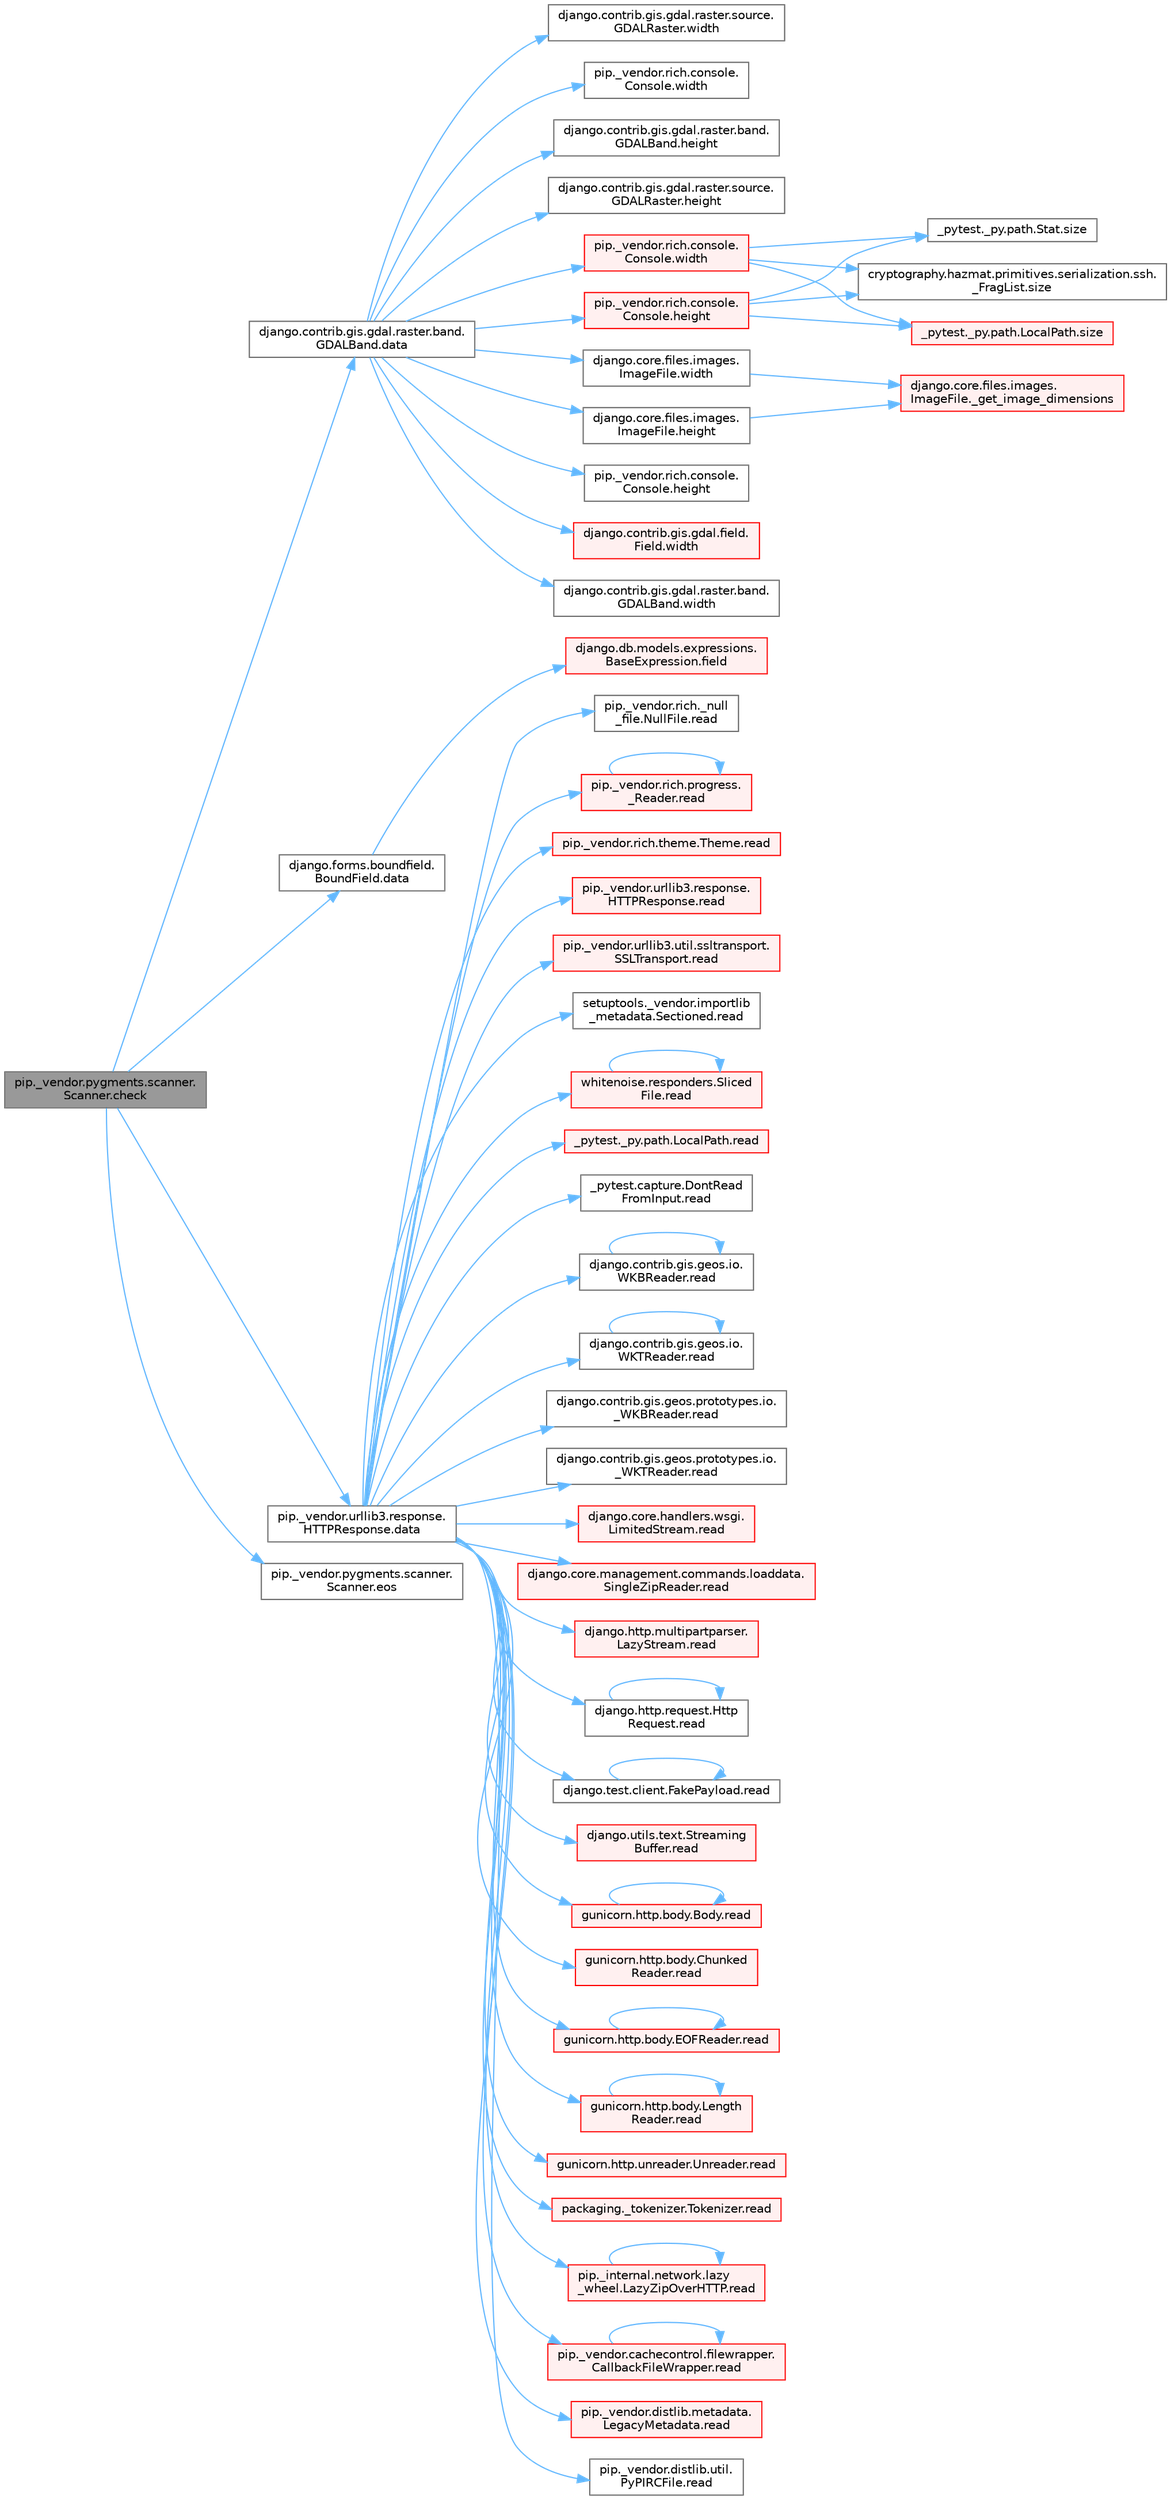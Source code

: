 digraph "pip._vendor.pygments.scanner.Scanner.check"
{
 // LATEX_PDF_SIZE
  bgcolor="transparent";
  edge [fontname=Helvetica,fontsize=10,labelfontname=Helvetica,labelfontsize=10];
  node [fontname=Helvetica,fontsize=10,shape=box,height=0.2,width=0.4];
  rankdir="LR";
  Node1 [id="Node000001",label="pip._vendor.pygments.scanner.\lScanner.check",height=0.2,width=0.4,color="gray40", fillcolor="grey60", style="filled", fontcolor="black",tooltip=" "];
  Node1 -> Node2 [id="edge1_Node000001_Node000002",color="steelblue1",style="solid",tooltip=" "];
  Node2 [id="Node000002",label="django.contrib.gis.gdal.raster.band.\lGDALBand.data",height=0.2,width=0.4,color="grey40", fillcolor="white", style="filled",URL="$classdjango_1_1contrib_1_1gis_1_1gdal_1_1raster_1_1band_1_1_g_d_a_l_band.html#a5d37dc4c4d5a50a21b75460e75f9ee4d",tooltip=" "];
  Node2 -> Node3 [id="edge2_Node000002_Node000003",color="steelblue1",style="solid",tooltip=" "];
  Node3 [id="Node000003",label="django.contrib.gis.gdal.raster.band.\lGDALBand.height",height=0.2,width=0.4,color="grey40", fillcolor="white", style="filled",URL="$classdjango_1_1contrib_1_1gis_1_1gdal_1_1raster_1_1band_1_1_g_d_a_l_band.html#a7bea10d663b16684316ee8a95120ed62",tooltip=" "];
  Node2 -> Node4 [id="edge3_Node000002_Node000004",color="steelblue1",style="solid",tooltip=" "];
  Node4 [id="Node000004",label="django.contrib.gis.gdal.raster.source.\lGDALRaster.height",height=0.2,width=0.4,color="grey40", fillcolor="white", style="filled",URL="$classdjango_1_1contrib_1_1gis_1_1gdal_1_1raster_1_1source_1_1_g_d_a_l_raster.html#a5a893c132270fb65d330a59510a6bff0",tooltip=" "];
  Node2 -> Node5 [id="edge4_Node000002_Node000005",color="steelblue1",style="solid",tooltip=" "];
  Node5 [id="Node000005",label="django.core.files.images.\lImageFile.height",height=0.2,width=0.4,color="grey40", fillcolor="white", style="filled",URL="$classdjango_1_1core_1_1files_1_1images_1_1_image_file.html#ad4617c14c2a4ffe0b677cd7c1579bd20",tooltip=" "];
  Node5 -> Node6 [id="edge5_Node000005_Node000006",color="steelblue1",style="solid",tooltip=" "];
  Node6 [id="Node000006",label="django.core.files.images.\lImageFile._get_image_dimensions",height=0.2,width=0.4,color="red", fillcolor="#FFF0F0", style="filled",URL="$classdjango_1_1core_1_1files_1_1images_1_1_image_file.html#a2832e2235f63c851f4652a4ea59ec924",tooltip=" "];
  Node2 -> Node4522 [id="edge6_Node000002_Node004522",color="steelblue1",style="solid",tooltip=" "];
  Node4522 [id="Node004522",label="pip._vendor.rich.console.\lConsole.height",height=0.2,width=0.4,color="red", fillcolor="#FFF0F0", style="filled",URL="$classpip_1_1__vendor_1_1rich_1_1console_1_1_console.html#adf55ca44bd09a7285363cdfd2a411a53",tooltip=" "];
  Node4522 -> Node1724 [id="edge7_Node004522_Node001724",color="steelblue1",style="solid",tooltip=" "];
  Node1724 [id="Node001724",label="_pytest._py.path.LocalPath.size",height=0.2,width=0.4,color="red", fillcolor="#FFF0F0", style="filled",URL="$class__pytest_1_1__py_1_1path_1_1_local_path.html#a01312293d7ed99c7153402aa1c228012",tooltip=" "];
  Node4522 -> Node1728 [id="edge8_Node004522_Node001728",color="steelblue1",style="solid",tooltip=" "];
  Node1728 [id="Node001728",label="_pytest._py.path.Stat.size",height=0.2,width=0.4,color="grey40", fillcolor="white", style="filled",URL="$class__pytest_1_1__py_1_1path_1_1_stat.html#a206ba7bd29fc72352b3af66d7a7aafef",tooltip=" "];
  Node4522 -> Node1729 [id="edge9_Node004522_Node001729",color="steelblue1",style="solid",tooltip=" "];
  Node1729 [id="Node001729",label="cryptography.hazmat.primitives.serialization.ssh.\l_FragList.size",height=0.2,width=0.4,color="grey40", fillcolor="white", style="filled",URL="$classcryptography_1_1hazmat_1_1primitives_1_1serialization_1_1ssh_1_1___frag_list.html#a7e9d0a2bab129dc613ec19fe73f24252",tooltip=" "];
  Node2 -> Node4523 [id="edge10_Node000002_Node004523",color="steelblue1",style="solid",tooltip=" "];
  Node4523 [id="Node004523",label="pip._vendor.rich.console.\lConsole.height",height=0.2,width=0.4,color="grey40", fillcolor="white", style="filled",URL="$classpip_1_1__vendor_1_1rich_1_1console_1_1_console.html#ab53d9f9fda0d620f747ea404220d1e89",tooltip=" "];
  Node2 -> Node1832 [id="edge11_Node000002_Node001832",color="steelblue1",style="solid",tooltip=" "];
  Node1832 [id="Node001832",label="django.contrib.gis.gdal.field.\lField.width",height=0.2,width=0.4,color="red", fillcolor="#FFF0F0", style="filled",URL="$classdjango_1_1contrib_1_1gis_1_1gdal_1_1field_1_1_field.html#a9d43a623b937f633a9e6dca9323f5fa7",tooltip=" "];
  Node2 -> Node1833 [id="edge12_Node000002_Node001833",color="steelblue1",style="solid",tooltip=" "];
  Node1833 [id="Node001833",label="django.contrib.gis.gdal.raster.band.\lGDALBand.width",height=0.2,width=0.4,color="grey40", fillcolor="white", style="filled",URL="$classdjango_1_1contrib_1_1gis_1_1gdal_1_1raster_1_1band_1_1_g_d_a_l_band.html#a407780888708f2bb99b4d298eb6d8062",tooltip=" "];
  Node2 -> Node1834 [id="edge13_Node000002_Node001834",color="steelblue1",style="solid",tooltip=" "];
  Node1834 [id="Node001834",label="django.contrib.gis.gdal.raster.source.\lGDALRaster.width",height=0.2,width=0.4,color="grey40", fillcolor="white", style="filled",URL="$classdjango_1_1contrib_1_1gis_1_1gdal_1_1raster_1_1source_1_1_g_d_a_l_raster.html#a58442e42bce5bcabb54fab7a2e636bc2",tooltip=" "];
  Node2 -> Node1835 [id="edge14_Node000002_Node001835",color="steelblue1",style="solid",tooltip=" "];
  Node1835 [id="Node001835",label="django.core.files.images.\lImageFile.width",height=0.2,width=0.4,color="grey40", fillcolor="white", style="filled",URL="$classdjango_1_1core_1_1files_1_1images_1_1_image_file.html#a3a50a37ab3f2d7395c892a262ecb49bc",tooltip=" "];
  Node1835 -> Node6 [id="edge15_Node001835_Node000006",color="steelblue1",style="solid",tooltip=" "];
  Node2 -> Node1836 [id="edge16_Node000002_Node001836",color="steelblue1",style="solid",tooltip=" "];
  Node1836 [id="Node001836",label="pip._vendor.rich.console.\lConsole.width",height=0.2,width=0.4,color="red", fillcolor="#FFF0F0", style="filled",URL="$classpip_1_1__vendor_1_1rich_1_1console_1_1_console.html#a3163e1b4e2842bc355d0f5c3100ecc08",tooltip=" "];
  Node1836 -> Node1724 [id="edge17_Node001836_Node001724",color="steelblue1",style="solid",tooltip=" "];
  Node1836 -> Node1728 [id="edge18_Node001836_Node001728",color="steelblue1",style="solid",tooltip=" "];
  Node1836 -> Node1729 [id="edge19_Node001836_Node001729",color="steelblue1",style="solid",tooltip=" "];
  Node2 -> Node1837 [id="edge20_Node000002_Node001837",color="steelblue1",style="solid",tooltip=" "];
  Node1837 [id="Node001837",label="pip._vendor.rich.console.\lConsole.width",height=0.2,width=0.4,color="grey40", fillcolor="white", style="filled",URL="$classpip_1_1__vendor_1_1rich_1_1console_1_1_console.html#aa2ba8c5fa1dd224794b0ac2acd384863",tooltip=" "];
  Node1 -> Node257 [id="edge21_Node000001_Node000257",color="steelblue1",style="solid",tooltip=" "];
  Node257 [id="Node000257",label="django.forms.boundfield.\lBoundField.data",height=0.2,width=0.4,color="grey40", fillcolor="white", style="filled",URL="$classdjango_1_1forms_1_1boundfield_1_1_bound_field.html#ad38e19a5099c352218e82322f47b020c",tooltip=" "];
  Node257 -> Node106 [id="edge22_Node000257_Node000106",color="steelblue1",style="solid",tooltip=" "];
  Node106 [id="Node000106",label="django.db.models.expressions.\lBaseExpression.field",height=0.2,width=0.4,color="red", fillcolor="#FFF0F0", style="filled",URL="$classdjango_1_1db_1_1models_1_1expressions_1_1_base_expression.html#a70aeb35391ada82c2e9f02b1c3ac150c",tooltip=" "];
  Node1 -> Node258 [id="edge23_Node000001_Node000258",color="steelblue1",style="solid",tooltip=" "];
  Node258 [id="Node000258",label="pip._vendor.urllib3.response.\lHTTPResponse.data",height=0.2,width=0.4,color="grey40", fillcolor="white", style="filled",URL="$classpip_1_1__vendor_1_1urllib3_1_1response_1_1_h_t_t_p_response.html#abf3c538704803faf453331b0031f3bdd",tooltip=" "];
  Node258 -> Node45 [id="edge24_Node000258_Node000045",color="steelblue1",style="solid",tooltip=" "];
  Node45 [id="Node000045",label="_pytest._py.path.LocalPath.read",height=0.2,width=0.4,color="red", fillcolor="#FFF0F0", style="filled",URL="$class__pytest_1_1__py_1_1path_1_1_local_path.html#a8640b65f715ce8a258379deb78a68fd8",tooltip=" "];
  Node258 -> Node259 [id="edge25_Node000258_Node000259",color="steelblue1",style="solid",tooltip=" "];
  Node259 [id="Node000259",label="_pytest.capture.DontRead\lFromInput.read",height=0.2,width=0.4,color="grey40", fillcolor="white", style="filled",URL="$class__pytest_1_1capture_1_1_dont_read_from_input.html#abe84d6d5626bed2fa4f52408d2b95d3f",tooltip=" "];
  Node258 -> Node260 [id="edge26_Node000258_Node000260",color="steelblue1",style="solid",tooltip=" "];
  Node260 [id="Node000260",label="django.contrib.gis.geos.io.\lWKBReader.read",height=0.2,width=0.4,color="grey40", fillcolor="white", style="filled",URL="$classdjango_1_1contrib_1_1gis_1_1geos_1_1io_1_1_w_k_b_reader.html#a690153c2f609f20814011beceded4ce6",tooltip=" "];
  Node260 -> Node260 [id="edge27_Node000260_Node000260",color="steelblue1",style="solid",tooltip=" "];
  Node258 -> Node261 [id="edge28_Node000258_Node000261",color="steelblue1",style="solid",tooltip=" "];
  Node261 [id="Node000261",label="django.contrib.gis.geos.io.\lWKTReader.read",height=0.2,width=0.4,color="grey40", fillcolor="white", style="filled",URL="$classdjango_1_1contrib_1_1gis_1_1geos_1_1io_1_1_w_k_t_reader.html#af8cdf42c9388b4ca18b86af2cd174dd0",tooltip=" "];
  Node261 -> Node261 [id="edge29_Node000261_Node000261",color="steelblue1",style="solid",tooltip=" "];
  Node258 -> Node262 [id="edge30_Node000258_Node000262",color="steelblue1",style="solid",tooltip=" "];
  Node262 [id="Node000262",label="django.contrib.gis.geos.prototypes.io.\l_WKBReader.read",height=0.2,width=0.4,color="grey40", fillcolor="white", style="filled",URL="$classdjango_1_1contrib_1_1gis_1_1geos_1_1prototypes_1_1io_1_1___w_k_b_reader.html#a71e78ed5a74b998533ef3801723a5827",tooltip=" "];
  Node258 -> Node263 [id="edge31_Node000258_Node000263",color="steelblue1",style="solid",tooltip=" "];
  Node263 [id="Node000263",label="django.contrib.gis.geos.prototypes.io.\l_WKTReader.read",height=0.2,width=0.4,color="grey40", fillcolor="white", style="filled",URL="$classdjango_1_1contrib_1_1gis_1_1geos_1_1prototypes_1_1io_1_1___w_k_t_reader.html#a97b2007978d99bec56d1bbf4091dd46a",tooltip=" "];
  Node258 -> Node264 [id="edge32_Node000258_Node000264",color="steelblue1",style="solid",tooltip=" "];
  Node264 [id="Node000264",label="django.core.handlers.wsgi.\lLimitedStream.read",height=0.2,width=0.4,color="red", fillcolor="#FFF0F0", style="filled",URL="$classdjango_1_1core_1_1handlers_1_1wsgi_1_1_limited_stream.html#a01766186550a2bafd2a0c0cac1117797",tooltip=" "];
  Node258 -> Node268 [id="edge33_Node000258_Node000268",color="steelblue1",style="solid",tooltip=" "];
  Node268 [id="Node000268",label="django.core.management.commands.loaddata.\lSingleZipReader.read",height=0.2,width=0.4,color="red", fillcolor="#FFF0F0", style="filled",URL="$classdjango_1_1core_1_1management_1_1commands_1_1loaddata_1_1_single_zip_reader.html#a6c6512afb638e535f6d9973329238ec1",tooltip=" "];
  Node258 -> Node273 [id="edge34_Node000258_Node000273",color="steelblue1",style="solid",tooltip=" "];
  Node273 [id="Node000273",label="django.http.multipartparser.\lLazyStream.read",height=0.2,width=0.4,color="red", fillcolor="#FFF0F0", style="filled",URL="$classdjango_1_1http_1_1multipartparser_1_1_lazy_stream.html#af5553676fbef507453fe16dbce30f2d6",tooltip=" "];
  Node258 -> Node276 [id="edge35_Node000258_Node000276",color="steelblue1",style="solid",tooltip=" "];
  Node276 [id="Node000276",label="django.http.request.Http\lRequest.read",height=0.2,width=0.4,color="grey40", fillcolor="white", style="filled",URL="$classdjango_1_1http_1_1request_1_1_http_request.html#a7b5205e754042f5dc1400c5f6884da05",tooltip=" "];
  Node276 -> Node276 [id="edge36_Node000276_Node000276",color="steelblue1",style="solid",tooltip=" "];
  Node258 -> Node277 [id="edge37_Node000258_Node000277",color="steelblue1",style="solid",tooltip=" "];
  Node277 [id="Node000277",label="django.test.client.FakePayload.read",height=0.2,width=0.4,color="grey40", fillcolor="white", style="filled",URL="$classdjango_1_1test_1_1client_1_1_fake_payload.html#a4968728a37f7ecfa436f7156923f32fc",tooltip=" "];
  Node277 -> Node277 [id="edge38_Node000277_Node000277",color="steelblue1",style="solid",tooltip=" "];
  Node258 -> Node278 [id="edge39_Node000258_Node000278",color="steelblue1",style="solid",tooltip=" "];
  Node278 [id="Node000278",label="django.utils.text.Streaming\lBuffer.read",height=0.2,width=0.4,color="red", fillcolor="#FFF0F0", style="filled",URL="$classdjango_1_1utils_1_1text_1_1_streaming_buffer.html#a0d8c76cbb45b290915e65a79dabe0d7b",tooltip=" "];
  Node258 -> Node315 [id="edge40_Node000258_Node000315",color="steelblue1",style="solid",tooltip=" "];
  Node315 [id="Node000315",label="gunicorn.http.body.Body.read",height=0.2,width=0.4,color="red", fillcolor="#FFF0F0", style="filled",URL="$classgunicorn_1_1http_1_1body_1_1_body.html#a26fa33ab9da80d4da60638f902d8bbd8",tooltip=" "];
  Node315 -> Node315 [id="edge41_Node000315_Node000315",color="steelblue1",style="solid",tooltip=" "];
  Node258 -> Node318 [id="edge42_Node000258_Node000318",color="steelblue1",style="solid",tooltip=" "];
  Node318 [id="Node000318",label="gunicorn.http.body.Chunked\lReader.read",height=0.2,width=0.4,color="red", fillcolor="#FFF0F0", style="filled",URL="$classgunicorn_1_1http_1_1body_1_1_chunked_reader.html#aa291cdee58cf19e63d92914442ab2d7e",tooltip=" "];
  Node258 -> Node324 [id="edge43_Node000258_Node000324",color="steelblue1",style="solid",tooltip=" "];
  Node324 [id="Node000324",label="gunicorn.http.body.EOFReader.read",height=0.2,width=0.4,color="red", fillcolor="#FFF0F0", style="filled",URL="$classgunicorn_1_1http_1_1body_1_1_e_o_f_reader.html#a6ae0aab25c53911d59fcbb87c1dfa602",tooltip=" "];
  Node324 -> Node324 [id="edge44_Node000324_Node000324",color="steelblue1",style="solid",tooltip=" "];
  Node258 -> Node327 [id="edge45_Node000258_Node000327",color="steelblue1",style="solid",tooltip=" "];
  Node327 [id="Node000327",label="gunicorn.http.body.Length\lReader.read",height=0.2,width=0.4,color="red", fillcolor="#FFF0F0", style="filled",URL="$classgunicorn_1_1http_1_1body_1_1_length_reader.html#a78c9415492b01b7b1553a481fe9aef7e",tooltip=" "];
  Node327 -> Node327 [id="edge46_Node000327_Node000327",color="steelblue1",style="solid",tooltip=" "];
  Node258 -> Node329 [id="edge47_Node000258_Node000329",color="steelblue1",style="solid",tooltip=" "];
  Node329 [id="Node000329",label="gunicorn.http.unreader.Unreader.read",height=0.2,width=0.4,color="red", fillcolor="#FFF0F0", style="filled",URL="$classgunicorn_1_1http_1_1unreader_1_1_unreader.html#a4d05a3b72ffb1dd09d3e4b3dd1d1e44c",tooltip=" "];
  Node258 -> Node4288 [id="edge48_Node000258_Node004288",color="steelblue1",style="solid",tooltip=" "];
  Node4288 [id="Node004288",label="packaging._tokenizer.Tokenizer.read",height=0.2,width=0.4,color="red", fillcolor="#FFF0F0", style="filled",URL="$classpackaging_1_1__tokenizer_1_1_tokenizer.html#a0338e1186dd1574082f047fdff9b3b2d",tooltip=" "];
  Node258 -> Node4289 [id="edge49_Node000258_Node004289",color="steelblue1",style="solid",tooltip=" "];
  Node4289 [id="Node004289",label="pip._internal.network.lazy\l_wheel.LazyZipOverHTTP.read",height=0.2,width=0.4,color="red", fillcolor="#FFF0F0", style="filled",URL="$classpip_1_1__internal_1_1network_1_1lazy__wheel_1_1_lazy_zip_over_h_t_t_p.html#adb8837e292941df2568b4de4082ecf19",tooltip=" "];
  Node4289 -> Node4289 [id="edge50_Node004289_Node004289",color="steelblue1",style="solid",tooltip=" "];
  Node258 -> Node4303 [id="edge51_Node000258_Node004303",color="steelblue1",style="solid",tooltip=" "];
  Node4303 [id="Node004303",label="pip._vendor.cachecontrol.filewrapper.\lCallbackFileWrapper.read",height=0.2,width=0.4,color="red", fillcolor="#FFF0F0", style="filled",URL="$classpip_1_1__vendor_1_1cachecontrol_1_1filewrapper_1_1_callback_file_wrapper.html#afceb112c071f7b24b9db274a61213b68",tooltip=" "];
  Node4303 -> Node4303 [id="edge52_Node004303_Node004303",color="steelblue1",style="solid",tooltip=" "];
  Node258 -> Node4305 [id="edge53_Node000258_Node004305",color="steelblue1",style="solid",tooltip=" "];
  Node4305 [id="Node004305",label="pip._vendor.distlib.metadata.\lLegacyMetadata.read",height=0.2,width=0.4,color="red", fillcolor="#FFF0F0", style="filled",URL="$classpip_1_1__vendor_1_1distlib_1_1metadata_1_1_legacy_metadata.html#a5473003d19554803bc6f7f4af863060f",tooltip=" "];
  Node258 -> Node4307 [id="edge54_Node000258_Node004307",color="steelblue1",style="solid",tooltip=" "];
  Node4307 [id="Node004307",label="pip._vendor.distlib.util.\lPyPIRCFile.read",height=0.2,width=0.4,color="grey40", fillcolor="white", style="filled",URL="$classpip_1_1__vendor_1_1distlib_1_1util_1_1_py_p_i_r_c_file.html#a9db831938fff0ca340efdb70381bc7b1",tooltip=" "];
  Node258 -> Node4308 [id="edge55_Node000258_Node004308",color="steelblue1",style="solid",tooltip=" "];
  Node4308 [id="Node004308",label="pip._vendor.rich._null\l_file.NullFile.read",height=0.2,width=0.4,color="grey40", fillcolor="white", style="filled",URL="$classpip_1_1__vendor_1_1rich_1_1__null__file_1_1_null_file.html#a34cd6b7fcb25c35b0edeb1a291403522",tooltip=" "];
  Node258 -> Node4309 [id="edge56_Node000258_Node004309",color="steelblue1",style="solid",tooltip=" "];
  Node4309 [id="Node004309",label="pip._vendor.rich.progress.\l_Reader.read",height=0.2,width=0.4,color="red", fillcolor="#FFF0F0", style="filled",URL="$classpip_1_1__vendor_1_1rich_1_1progress_1_1___reader.html#abc9a19c1ccc4057e665996a500814420",tooltip=" "];
  Node4309 -> Node4309 [id="edge57_Node004309_Node004309",color="steelblue1",style="solid",tooltip=" "];
  Node258 -> Node4310 [id="edge58_Node000258_Node004310",color="steelblue1",style="solid",tooltip=" "];
  Node4310 [id="Node004310",label="pip._vendor.rich.theme.Theme.read",height=0.2,width=0.4,color="red", fillcolor="#FFF0F0", style="filled",URL="$classpip_1_1__vendor_1_1rich_1_1theme_1_1_theme.html#af15902d143164bd9dace530822864b4f",tooltip=" "];
  Node258 -> Node4313 [id="edge59_Node000258_Node004313",color="steelblue1",style="solid",tooltip=" "];
  Node4313 [id="Node004313",label="pip._vendor.urllib3.response.\lHTTPResponse.read",height=0.2,width=0.4,color="red", fillcolor="#FFF0F0", style="filled",URL="$classpip_1_1__vendor_1_1urllib3_1_1response_1_1_h_t_t_p_response.html#af2e8ded2867c7f29976cbe251a10178f",tooltip=" "];
  Node258 -> Node4319 [id="edge60_Node000258_Node004319",color="steelblue1",style="solid",tooltip=" "];
  Node4319 [id="Node004319",label="pip._vendor.urllib3.util.ssltransport.\lSSLTransport.read",height=0.2,width=0.4,color="red", fillcolor="#FFF0F0", style="filled",URL="$classpip_1_1__vendor_1_1urllib3_1_1util_1_1ssltransport_1_1_s_s_l_transport.html#a3311c85a8b31a1b389bd7013abdf6fd3",tooltip=" "];
  Node258 -> Node4328 [id="edge61_Node000258_Node004328",color="steelblue1",style="solid",tooltip=" "];
  Node4328 [id="Node004328",label="setuptools._vendor.importlib\l_metadata.Sectioned.read",height=0.2,width=0.4,color="grey40", fillcolor="white", style="filled",URL="$classsetuptools_1_1__vendor_1_1importlib__metadata_1_1_sectioned.html#aee19f1f55f0052af789e28b91d52c5bb",tooltip=" "];
  Node258 -> Node4329 [id="edge62_Node000258_Node004329",color="steelblue1",style="solid",tooltip=" "];
  Node4329 [id="Node004329",label="whitenoise.responders.Sliced\lFile.read",height=0.2,width=0.4,color="red", fillcolor="#FFF0F0", style="filled",URL="$classwhitenoise_1_1responders_1_1_sliced_file.html#af949d31457d709043147db62165bfa8d",tooltip=" "];
  Node4329 -> Node4329 [id="edge63_Node004329_Node004329",color="steelblue1",style="solid",tooltip=" "];
  Node1 -> Node4524 [id="edge64_Node000001_Node004524",color="steelblue1",style="solid",tooltip=" "];
  Node4524 [id="Node004524",label="pip._vendor.pygments.scanner.\lScanner.eos",height=0.2,width=0.4,color="grey40", fillcolor="white", style="filled",URL="$classpip_1_1__vendor_1_1pygments_1_1scanner_1_1_scanner.html#ace2e8e3ae8debb740a79b6e616d24d13",tooltip=" "];
}
